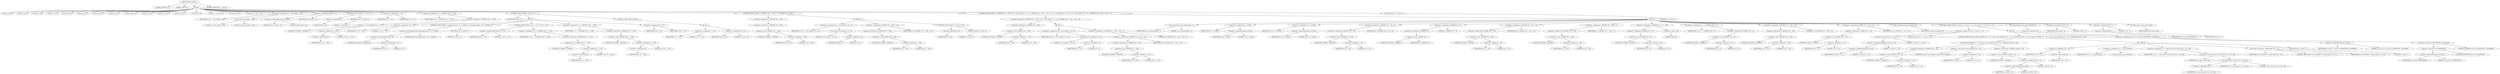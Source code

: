 digraph tftp_connect {  
"1000117" [label = "(METHOD,tftp_connect)" ]
"1000118" [label = "(PARAM,_DWORD *a1)" ]
"1000119" [label = "(PARAM,_BYTE *a2)" ]
"1000120" [label = "(BLOCK,,)" ]
"1000121" [label = "(LOCAL,v4: int)" ]
"1000122" [label = "(LOCAL,v5: int)" ]
"1000123" [label = "(LOCAL,v6: int)" ]
"1000124" [label = "(LOCAL,v7: int)" ]
"1000125" [label = "(LOCAL,v8: int)" ]
"1000126" [label = "(LOCAL,v9: int)" ]
"1000127" [label = "(LOCAL,v10: int)" ]
"1000128" [label = "(LOCAL,v11: int)" ]
"1000129" [label = "(LOCAL,result: int)" ]
"1000130" [label = "(LOCAL,v13: int)" ]
"1000131" [label = "(LOCAL,v14: int)" ]
"1000132" [label = "(LOCAL,v15: int *)" ]
"1000133" [label = "(LOCAL,v16: int)" ]
"1000134" [label = "(LOCAL,v17: const char *)" ]
"1000135" [label = "(LOCAL,v18: int)" ]
"1000136" [label = "(LOCAL,v19: char [ 128 ])" ]
"1000137" [label = "(<operator>.assignment,v4 = Curl_ccalloc(1, 336))" ]
"1000138" [label = "(IDENTIFIER,v4,v4 = Curl_ccalloc(1, 336))" ]
"1000139" [label = "(Curl_ccalloc,Curl_ccalloc(1, 336))" ]
"1000140" [label = "(LITERAL,1,Curl_ccalloc(1, 336))" ]
"1000141" [label = "(LITERAL,336,Curl_ccalloc(1, 336))" ]
"1000142" [label = "(<operator>.assignment,a1[188] = v4)" ]
"1000143" [label = "(<operator>.indirectIndexAccess,a1[188])" ]
"1000144" [label = "(IDENTIFIER,a1,a1[188] = v4)" ]
"1000145" [label = "(LITERAL,188,a1[188] = v4)" ]
"1000146" [label = "(IDENTIFIER,v4,a1[188] = v4)" ]
"1000147" [label = "(CONTROL_STRUCTURE,if ( !v4 ),if ( !v4 ))" ]
"1000148" [label = "(<operator>.logicalNot,!v4)" ]
"1000149" [label = "(IDENTIFIER,v4,!v4)" ]
"1000150" [label = "(RETURN,return 27;,return 27;)" ]
"1000151" [label = "(LITERAL,27,return 27;)" ]
"1000152" [label = "(<operator>.assignment,v5 = v4)" ]
"1000153" [label = "(IDENTIFIER,v5,v5 = v4)" ]
"1000154" [label = "(IDENTIFIER,v4,v5 = v4)" ]
"1000155" [label = "(<operator>.assignment,v6 = *(_DWORD *)(*a1 + 1576))" ]
"1000156" [label = "(IDENTIFIER,v6,v6 = *(_DWORD *)(*a1 + 1576))" ]
"1000157" [label = "(<operator>.indirection,*(_DWORD *)(*a1 + 1576))" ]
"1000158" [label = "(<operator>.cast,(_DWORD *)(*a1 + 1576))" ]
"1000159" [label = "(UNKNOWN,_DWORD *,_DWORD *)" ]
"1000160" [label = "(<operator>.addition,*a1 + 1576)" ]
"1000161" [label = "(<operator>.indirection,*a1)" ]
"1000162" [label = "(IDENTIFIER,a1,*a1 + 1576)" ]
"1000163" [label = "(LITERAL,1576,*a1 + 1576)" ]
"1000164" [label = "(CONTROL_STRUCTURE,if ( v6 ),if ( v6 ))" ]
"1000165" [label = "(IDENTIFIER,v6,if ( v6 ))" ]
"1000166" [label = "(BLOCK,,)" ]
"1000167" [label = "(<operator>.assignment,v13 = 512)" ]
"1000168" [label = "(IDENTIFIER,v13,v13 = 512)" ]
"1000169" [label = "(LITERAL,512,v13 = 512)" ]
"1000170" [label = "(CONTROL_STRUCTURE,if ( (unsigned int)(v6 - 8) >= 0xFFB1 ),if ( (unsigned int)(v6 - 8) >= 0xFFB1 ))" ]
"1000171" [label = "(<operator>.greaterEqualsThan,(unsigned int)(v6 - 8) >= 0xFFB1)" ]
"1000172" [label = "(<operator>.cast,(unsigned int)(v6 - 8))" ]
"1000173" [label = "(UNKNOWN,unsigned int,unsigned int)" ]
"1000174" [label = "(<operator>.subtraction,v6 - 8)" ]
"1000175" [label = "(IDENTIFIER,v6,v6 - 8)" ]
"1000176" [label = "(LITERAL,8,v6 - 8)" ]
"1000177" [label = "(LITERAL,0xFFB1,(unsigned int)(v6 - 8) >= 0xFFB1)" ]
"1000178" [label = "(RETURN,return 71;,return 71;)" ]
"1000179" [label = "(LITERAL,71,return 71;)" ]
"1000180" [label = "(CONTROL_STRUCTURE,if ( v6 >= 512 ),if ( v6 >= 512 ))" ]
"1000181" [label = "(<operator>.greaterEqualsThan,v6 >= 512)" ]
"1000182" [label = "(IDENTIFIER,v6,v6 >= 512)" ]
"1000183" [label = "(LITERAL,512,v6 >= 512)" ]
"1000184" [label = "(<operator>.assignment,v13 = *(_DWORD *)(*a1 + 1576))" ]
"1000185" [label = "(IDENTIFIER,v13,v13 = *(_DWORD *)(*a1 + 1576))" ]
"1000186" [label = "(<operator>.indirection,*(_DWORD *)(*a1 + 1576))" ]
"1000187" [label = "(<operator>.cast,(_DWORD *)(*a1 + 1576))" ]
"1000188" [label = "(UNKNOWN,_DWORD *,_DWORD *)" ]
"1000189" [label = "(<operator>.addition,*a1 + 1576)" ]
"1000190" [label = "(<operator>.indirection,*a1)" ]
"1000191" [label = "(IDENTIFIER,a1,*a1 + 1576)" ]
"1000192" [label = "(LITERAL,1576,*a1 + 1576)" ]
"1000193" [label = "(<operator>.assignment,v7 = *(_DWORD *)(*a1 + 1576))" ]
"1000194" [label = "(IDENTIFIER,v7,v7 = *(_DWORD *)(*a1 + 1576))" ]
"1000195" [label = "(<operator>.indirection,*(_DWORD *)(*a1 + 1576))" ]
"1000196" [label = "(<operator>.cast,(_DWORD *)(*a1 + 1576))" ]
"1000197" [label = "(UNKNOWN,_DWORD *,_DWORD *)" ]
"1000198" [label = "(<operator>.addition,*a1 + 1576)" ]
"1000199" [label = "(<operator>.indirection,*a1)" ]
"1000200" [label = "(IDENTIFIER,a1,*a1 + 1576)" ]
"1000201" [label = "(LITERAL,1576,*a1 + 1576)" ]
"1000202" [label = "(<operator>.assignment,v8 = v13)" ]
"1000203" [label = "(IDENTIFIER,v8,v8 = v13)" ]
"1000204" [label = "(IDENTIFIER,v13,v8 = v13)" ]
"1000205" [label = "(CONTROL_STRUCTURE,else,else)" ]
"1000206" [label = "(BLOCK,,)" ]
"1000207" [label = "(<operator>.assignment,v7 = 512)" ]
"1000208" [label = "(IDENTIFIER,v7,v7 = 512)" ]
"1000209" [label = "(LITERAL,512,v7 = 512)" ]
"1000210" [label = "(<operator>.assignment,v8 = 512)" ]
"1000211" [label = "(IDENTIFIER,v8,v8 = 512)" ]
"1000212" [label = "(LITERAL,512,v8 = 512)" ]
"1000213" [label = "(CONTROL_STRUCTURE,if ( !*(_DWORD *)(v5 + 328) ),if ( !*(_DWORD *)(v5 + 328) ))" ]
"1000214" [label = "(<operator>.logicalNot,!*(_DWORD *)(v5 + 328))" ]
"1000215" [label = "(<operator>.indirection,*(_DWORD *)(v5 + 328))" ]
"1000216" [label = "(<operator>.cast,(_DWORD *)(v5 + 328))" ]
"1000217" [label = "(UNKNOWN,_DWORD *,_DWORD *)" ]
"1000218" [label = "(<operator>.addition,v5 + 328)" ]
"1000219" [label = "(IDENTIFIER,v5,v5 + 328)" ]
"1000220" [label = "(LITERAL,328,v5 + 328)" ]
"1000221" [label = "(BLOCK,,)" ]
"1000222" [label = "(<operator>.assignment,v14 = Curl_ccalloc(1, v8 + 4))" ]
"1000223" [label = "(IDENTIFIER,v14,v14 = Curl_ccalloc(1, v8 + 4))" ]
"1000224" [label = "(Curl_ccalloc,Curl_ccalloc(1, v8 + 4))" ]
"1000225" [label = "(LITERAL,1,Curl_ccalloc(1, v8 + 4))" ]
"1000226" [label = "(<operator>.addition,v8 + 4)" ]
"1000227" [label = "(IDENTIFIER,v8,v8 + 4)" ]
"1000228" [label = "(LITERAL,4,v8 + 4)" ]
"1000229" [label = "(<operator>.assignment,*(_DWORD *)(v5 + 328) = v14)" ]
"1000230" [label = "(<operator>.indirection,*(_DWORD *)(v5 + 328))" ]
"1000231" [label = "(<operator>.cast,(_DWORD *)(v5 + 328))" ]
"1000232" [label = "(UNKNOWN,_DWORD *,_DWORD *)" ]
"1000233" [label = "(<operator>.addition,v5 + 328)" ]
"1000234" [label = "(IDENTIFIER,v5,v5 + 328)" ]
"1000235" [label = "(LITERAL,328,v5 + 328)" ]
"1000236" [label = "(IDENTIFIER,v14,*(_DWORD *)(v5 + 328) = v14)" ]
"1000237" [label = "(CONTROL_STRUCTURE,if ( !v14 ),if ( !v14 ))" ]
"1000238" [label = "(<operator>.logicalNot,!v14)" ]
"1000239" [label = "(IDENTIFIER,v14,!v14)" ]
"1000240" [label = "(RETURN,return 27;,return 27;)" ]
"1000241" [label = "(LITERAL,27,return 27;)" ]
"1000242" [label = "(CONTROL_STRUCTURE,if ( *(_DWORD *)(v5 + 332) || (v18 = Curl_ccalloc(1, v8 + 4), (*(_DWORD *)(v5 + 332) = v18) != 0) ),if ( *(_DWORD *)(v5 + 332) || (v18 = Curl_ccalloc(1, v8 + 4), (*(_DWORD *)(v5 + 332) = v18) != 0) ))" ]
"1000243" [label = "(<operator>.logicalOr,*(_DWORD *)(v5 + 332) || (v18 = Curl_ccalloc(1, v8 + 4), (*(_DWORD *)(v5 + 332) = v18) != 0))" ]
"1000244" [label = "(<operator>.indirection,*(_DWORD *)(v5 + 332))" ]
"1000245" [label = "(<operator>.cast,(_DWORD *)(v5 + 332))" ]
"1000246" [label = "(UNKNOWN,_DWORD *,_DWORD *)" ]
"1000247" [label = "(<operator>.addition,v5 + 332)" ]
"1000248" [label = "(IDENTIFIER,v5,v5 + 332)" ]
"1000249" [label = "(LITERAL,332,v5 + 332)" ]
"1000250" [label = "(BLOCK,,)" ]
"1000251" [label = "(<operator>.assignment,v18 = Curl_ccalloc(1, v8 + 4))" ]
"1000252" [label = "(IDENTIFIER,v18,v18 = Curl_ccalloc(1, v8 + 4))" ]
"1000253" [label = "(Curl_ccalloc,Curl_ccalloc(1, v8 + 4))" ]
"1000254" [label = "(LITERAL,1,Curl_ccalloc(1, v8 + 4))" ]
"1000255" [label = "(<operator>.addition,v8 + 4)" ]
"1000256" [label = "(IDENTIFIER,v8,v8 + 4)" ]
"1000257" [label = "(LITERAL,4,v8 + 4)" ]
"1000258" [label = "(<operator>.notEquals,(*(_DWORD *)(v5 + 332) = v18) != 0)" ]
"1000259" [label = "(<operator>.assignment,*(_DWORD *)(v5 + 332) = v18)" ]
"1000260" [label = "(<operator>.indirection,*(_DWORD *)(v5 + 332))" ]
"1000261" [label = "(<operator>.cast,(_DWORD *)(v5 + 332))" ]
"1000262" [label = "(UNKNOWN,_DWORD *,_DWORD *)" ]
"1000263" [label = "(<operator>.addition,v5 + 332)" ]
"1000264" [label = "(IDENTIFIER,v5,v5 + 332)" ]
"1000265" [label = "(LITERAL,332,v5 + 332)" ]
"1000266" [label = "(IDENTIFIER,v18,*(_DWORD *)(v5 + 332) = v18)" ]
"1000267" [label = "(LITERAL,0,(*(_DWORD *)(v5 + 332) = v18) != 0)" ]
"1000268" [label = "(BLOCK,,)" ]
"1000269" [label = "(Curl_conncontrol,Curl_conncontrol(a1, 1))" ]
"1000270" [label = "(IDENTIFIER,a1,Curl_conncontrol(a1, 1))" ]
"1000271" [label = "(LITERAL,1,Curl_conncontrol(a1, 1))" ]
"1000272" [label = "(<operator>.assignment,v9 = a1[20])" ]
"1000273" [label = "(IDENTIFIER,v9,v9 = a1[20])" ]
"1000274" [label = "(<operator>.indirectIndexAccess,a1[20])" ]
"1000275" [label = "(IDENTIFIER,a1,v9 = a1[20])" ]
"1000276" [label = "(LITERAL,20,v9 = a1[20])" ]
"1000277" [label = "(<operator>.assignment,v10 = a1[105])" ]
"1000278" [label = "(IDENTIFIER,v10,v10 = a1[105])" ]
"1000279" [label = "(<operator>.indirectIndexAccess,a1[105])" ]
"1000280" [label = "(IDENTIFIER,a1,v10 = a1[105])" ]
"1000281" [label = "(LITERAL,105,v10 = a1[105])" ]
"1000282" [label = "(<operator>.assignment,*(_DWORD *)(v5 + 16) = a1)" ]
"1000283" [label = "(<operator>.indirection,*(_DWORD *)(v5 + 16))" ]
"1000284" [label = "(<operator>.cast,(_DWORD *)(v5 + 16))" ]
"1000285" [label = "(UNKNOWN,_DWORD *,_DWORD *)" ]
"1000286" [label = "(<operator>.addition,v5 + 16)" ]
"1000287" [label = "(IDENTIFIER,v5,v5 + 16)" ]
"1000288" [label = "(LITERAL,16,v5 + 16)" ]
"1000289" [label = "(IDENTIFIER,a1,*(_DWORD *)(v5 + 16) = a1)" ]
"1000290" [label = "(<operator>.assignment,*(_DWORD *)v5 = 0)" ]
"1000291" [label = "(<operator>.indirection,*(_DWORD *)v5)" ]
"1000292" [label = "(<operator>.cast,(_DWORD *)v5)" ]
"1000293" [label = "(UNKNOWN,_DWORD *,_DWORD *)" ]
"1000294" [label = "(IDENTIFIER,v5,(_DWORD *)v5)" ]
"1000295" [label = "(LITERAL,0,*(_DWORD *)v5 = 0)" ]
"1000296" [label = "(<operator>.assignment,*(_DWORD *)(v5 + 20) = v10)" ]
"1000297" [label = "(<operator>.indirection,*(_DWORD *)(v5 + 20))" ]
"1000298" [label = "(<operator>.cast,(_DWORD *)(v5 + 20))" ]
"1000299" [label = "(UNKNOWN,_DWORD *,_DWORD *)" ]
"1000300" [label = "(<operator>.addition,v5 + 20)" ]
"1000301" [label = "(IDENTIFIER,v5,v5 + 20)" ]
"1000302" [label = "(LITERAL,20,v5 + 20)" ]
"1000303" [label = "(IDENTIFIER,v10,*(_DWORD *)(v5 + 20) = v10)" ]
"1000304" [label = "(<operator>.assignment,*(_DWORD *)(v5 + 324) = v7)" ]
"1000305" [label = "(<operator>.indirection,*(_DWORD *)(v5 + 324))" ]
"1000306" [label = "(<operator>.cast,(_DWORD *)(v5 + 324))" ]
"1000307" [label = "(UNKNOWN,_DWORD *,_DWORD *)" ]
"1000308" [label = "(<operator>.addition,v5 + 324)" ]
"1000309" [label = "(IDENTIFIER,v5,v5 + 324)" ]
"1000310" [label = "(LITERAL,324,v5 + 324)" ]
"1000311" [label = "(IDENTIFIER,v7,*(_DWORD *)(v5 + 324) = v7)" ]
"1000312" [label = "(<operator>.assignment,*(_DWORD *)(v5 + 8) = -100)" ]
"1000313" [label = "(<operator>.indirection,*(_DWORD *)(v5 + 8))" ]
"1000314" [label = "(<operator>.cast,(_DWORD *)(v5 + 8))" ]
"1000315" [label = "(UNKNOWN,_DWORD *,_DWORD *)" ]
"1000316" [label = "(<operator>.addition,v5 + 8)" ]
"1000317" [label = "(IDENTIFIER,v5,v5 + 8)" ]
"1000318" [label = "(LITERAL,8,v5 + 8)" ]
"1000319" [label = "(<operator>.minus,-100)" ]
"1000320" [label = "(LITERAL,100,-100)" ]
"1000321" [label = "(<operator>.assignment,v11 = *(_DWORD *)(v9 + 4))" ]
"1000322" [label = "(IDENTIFIER,v11,v11 = *(_DWORD *)(v9 + 4))" ]
"1000323" [label = "(<operator>.indirection,*(_DWORD *)(v9 + 4))" ]
"1000324" [label = "(<operator>.cast,(_DWORD *)(v9 + 4))" ]
"1000325" [label = "(UNKNOWN,_DWORD *,_DWORD *)" ]
"1000326" [label = "(<operator>.addition,v9 + 4)" ]
"1000327" [label = "(IDENTIFIER,v9,v9 + 4)" ]
"1000328" [label = "(LITERAL,4,v9 + 4)" ]
"1000329" [label = "(<operator>.assignment,*(_DWORD *)(v5 + 320) = 512)" ]
"1000330" [label = "(<operator>.indirection,*(_DWORD *)(v5 + 320))" ]
"1000331" [label = "(<operator>.cast,(_DWORD *)(v5 + 320))" ]
"1000332" [label = "(UNKNOWN,_DWORD *,_DWORD *)" ]
"1000333" [label = "(<operator>.addition,v5 + 320)" ]
"1000334" [label = "(IDENTIFIER,v5,v5 + 320)" ]
"1000335" [label = "(LITERAL,320,v5 + 320)" ]
"1000336" [label = "(LITERAL,512,*(_DWORD *)(v5 + 320) = 512)" ]
"1000337" [label = "(<operator>.assignment,*(_WORD *)(v5 + 52) = v11)" ]
"1000338" [label = "(<operator>.indirection,*(_WORD *)(v5 + 52))" ]
"1000339" [label = "(<operator>.cast,(_WORD *)(v5 + 52))" ]
"1000340" [label = "(UNKNOWN,_WORD *,_WORD *)" ]
"1000341" [label = "(<operator>.addition,v5 + 52)" ]
"1000342" [label = "(IDENTIFIER,v5,v5 + 52)" ]
"1000343" [label = "(LITERAL,52,v5 + 52)" ]
"1000344" [label = "(IDENTIFIER,v11,*(_WORD *)(v5 + 52) = v11)" ]
"1000345" [label = "(tftp_set_timeouts,tftp_set_timeouts(v5))" ]
"1000346" [label = "(IDENTIFIER,v5,tftp_set_timeouts(v5))" ]
"1000347" [label = "(CONTROL_STRUCTURE,if ( ((a1[147] >> 25) & 1) == 0 ),if ( ((a1[147] >> 25) & 1) == 0 ))" ]
"1000348" [label = "(<operator>.equals,((a1[147] >> 25) & 1) == 0)" ]
"1000349" [label = "(<operator>.and,(a1[147] >> 25) & 1)" ]
"1000350" [label = "(<operator>.arithmeticShiftRight,a1[147] >> 25)" ]
"1000351" [label = "(<operator>.indirectIndexAccess,a1[147])" ]
"1000352" [label = "(IDENTIFIER,a1,a1[147] >> 25)" ]
"1000353" [label = "(LITERAL,147,a1[147] >> 25)" ]
"1000354" [label = "(LITERAL,25,a1[147] >> 25)" ]
"1000355" [label = "(LITERAL,1,(a1[147] >> 25) & 1)" ]
"1000356" [label = "(LITERAL,0,((a1[147] >> 25) & 1) == 0)" ]
"1000357" [label = "(BLOCK,,)" ]
"1000358" [label = "(CONTROL_STRUCTURE,if ( bind(*(_DWORD *)(v5 + 20), (const struct sockaddr *)(v5 + 52), *(_DWORD *)(a1[20] + 16)) ),if ( bind(*(_DWORD *)(v5 + 20), (const struct sockaddr *)(v5 + 52), *(_DWORD *)(a1[20] + 16)) ))" ]
"1000359" [label = "(bind,bind(*(_DWORD *)(v5 + 20), (const struct sockaddr *)(v5 + 52), *(_DWORD *)(a1[20] + 16)))" ]
"1000360" [label = "(<operator>.indirection,*(_DWORD *)(v5 + 20))" ]
"1000361" [label = "(<operator>.cast,(_DWORD *)(v5 + 20))" ]
"1000362" [label = "(UNKNOWN,_DWORD *,_DWORD *)" ]
"1000363" [label = "(<operator>.addition,v5 + 20)" ]
"1000364" [label = "(IDENTIFIER,v5,v5 + 20)" ]
"1000365" [label = "(LITERAL,20,v5 + 20)" ]
"1000366" [label = "(<operator>.cast,(const struct sockaddr *)(v5 + 52))" ]
"1000367" [label = "(UNKNOWN,const struct sockaddr *,const struct sockaddr *)" ]
"1000368" [label = "(<operator>.addition,v5 + 52)" ]
"1000369" [label = "(IDENTIFIER,v5,v5 + 52)" ]
"1000370" [label = "(LITERAL,52,v5 + 52)" ]
"1000371" [label = "(<operator>.indirection,*(_DWORD *)(a1[20] + 16))" ]
"1000372" [label = "(<operator>.cast,(_DWORD *)(a1[20] + 16))" ]
"1000373" [label = "(UNKNOWN,_DWORD *,_DWORD *)" ]
"1000374" [label = "(<operator>.addition,a1[20] + 16)" ]
"1000375" [label = "(<operator>.indirectIndexAccess,a1[20])" ]
"1000376" [label = "(IDENTIFIER,a1,a1[20] + 16)" ]
"1000377" [label = "(LITERAL,20,a1[20] + 16)" ]
"1000378" [label = "(LITERAL,16,a1[20] + 16)" ]
"1000379" [label = "(BLOCK,,)" ]
"1000380" [label = "(<operator>.assignment,v16 = *a1)" ]
"1000381" [label = "(IDENTIFIER,v16,v16 = *a1)" ]
"1000382" [label = "(<operator>.indirection,*a1)" ]
"1000383" [label = "(IDENTIFIER,a1,v16 = *a1)" ]
"1000384" [label = "(<operator>.assignment,v15 = _errno_location())" ]
"1000385" [label = "(IDENTIFIER,v15,v15 = _errno_location())" ]
"1000386" [label = "(_errno_location,_errno_location())" ]
"1000387" [label = "(<operator>.assignment,v17 = (const char *)Curl_strerror(*v15, v19, 128))" ]
"1000388" [label = "(IDENTIFIER,v17,v17 = (const char *)Curl_strerror(*v15, v19, 128))" ]
"1000389" [label = "(<operator>.cast,(const char *)Curl_strerror(*v15, v19, 128))" ]
"1000390" [label = "(UNKNOWN,const char *,const char *)" ]
"1000391" [label = "(Curl_strerror,Curl_strerror(*v15, v19, 128))" ]
"1000392" [label = "(<operator>.indirection,*v15)" ]
"1000393" [label = "(IDENTIFIER,v15,Curl_strerror(*v15, v19, 128))" ]
"1000394" [label = "(IDENTIFIER,v19,Curl_strerror(*v15, v19, 128))" ]
"1000395" [label = "(LITERAL,128,Curl_strerror(*v15, v19, 128))" ]
"1000396" [label = "(Curl_failf,Curl_failf(v16, \"bind() failed; %s\", v17))" ]
"1000397" [label = "(IDENTIFIER,v16,Curl_failf(v16, \"bind() failed; %s\", v17))" ]
"1000398" [label = "(LITERAL,\"bind() failed; %s\",Curl_failf(v16, \"bind() failed; %s\", v17))" ]
"1000399" [label = "(IDENTIFIER,v17,Curl_failf(v16, \"bind() failed; %s\", v17))" ]
"1000400" [label = "(RETURN,return 7;,return 7;)" ]
"1000401" [label = "(LITERAL,7,return 7;)" ]
"1000402" [label = "(<operator>.assignment,a1[147] = a1[147] & 0xFDFFFFFF | 0x2000000)" ]
"1000403" [label = "(<operator>.indirectIndexAccess,a1[147])" ]
"1000404" [label = "(IDENTIFIER,a1,a1[147] = a1[147] & 0xFDFFFFFF | 0x2000000)" ]
"1000405" [label = "(LITERAL,147,a1[147] = a1[147] & 0xFDFFFFFF | 0x2000000)" ]
"1000406" [label = "(<operator>.or,a1[147] & 0xFDFFFFFF | 0x2000000)" ]
"1000407" [label = "(<operator>.and,a1[147] & 0xFDFFFFFF)" ]
"1000408" [label = "(<operator>.indirectIndexAccess,a1[147])" ]
"1000409" [label = "(IDENTIFIER,a1,a1[147] & 0xFDFFFFFF)" ]
"1000410" [label = "(LITERAL,147,a1[147] & 0xFDFFFFFF)" ]
"1000411" [label = "(LITERAL,0xFDFFFFFF,a1[147] & 0xFDFFFFFF)" ]
"1000412" [label = "(LITERAL,0x2000000,a1[147] & 0xFDFFFFFF | 0x2000000)" ]
"1000413" [label = "(Curl_pgrsStartNow,Curl_pgrsStartNow(*a1))" ]
"1000414" [label = "(<operator>.indirection,*a1)" ]
"1000415" [label = "(IDENTIFIER,a1,Curl_pgrsStartNow(*a1))" ]
"1000416" [label = "(<operator>.assignment,result = 0)" ]
"1000417" [label = "(IDENTIFIER,result,result = 0)" ]
"1000418" [label = "(LITERAL,0,result = 0)" ]
"1000419" [label = "(<operator>.assignment,*a2 = 1)" ]
"1000420" [label = "(<operator>.indirection,*a2)" ]
"1000421" [label = "(IDENTIFIER,a2,*a2 = 1)" ]
"1000422" [label = "(LITERAL,1,*a2 = 1)" ]
"1000423" [label = "(RETURN,return result;,return result;)" ]
"1000424" [label = "(IDENTIFIER,result,return result;)" ]
"1000425" [label = "(RETURN,return 27;,return 27;)" ]
"1000426" [label = "(LITERAL,27,return 27;)" ]
"1000427" [label = "(METHOD_RETURN,int __fastcall)" ]
  "1000117" -> "1000118" 
  "1000117" -> "1000119" 
  "1000117" -> "1000120" 
  "1000117" -> "1000427" 
  "1000120" -> "1000121" 
  "1000120" -> "1000122" 
  "1000120" -> "1000123" 
  "1000120" -> "1000124" 
  "1000120" -> "1000125" 
  "1000120" -> "1000126" 
  "1000120" -> "1000127" 
  "1000120" -> "1000128" 
  "1000120" -> "1000129" 
  "1000120" -> "1000130" 
  "1000120" -> "1000131" 
  "1000120" -> "1000132" 
  "1000120" -> "1000133" 
  "1000120" -> "1000134" 
  "1000120" -> "1000135" 
  "1000120" -> "1000136" 
  "1000120" -> "1000137" 
  "1000120" -> "1000142" 
  "1000120" -> "1000147" 
  "1000120" -> "1000152" 
  "1000120" -> "1000155" 
  "1000120" -> "1000164" 
  "1000120" -> "1000213" 
  "1000120" -> "1000242" 
  "1000120" -> "1000425" 
  "1000137" -> "1000138" 
  "1000137" -> "1000139" 
  "1000139" -> "1000140" 
  "1000139" -> "1000141" 
  "1000142" -> "1000143" 
  "1000142" -> "1000146" 
  "1000143" -> "1000144" 
  "1000143" -> "1000145" 
  "1000147" -> "1000148" 
  "1000147" -> "1000150" 
  "1000148" -> "1000149" 
  "1000150" -> "1000151" 
  "1000152" -> "1000153" 
  "1000152" -> "1000154" 
  "1000155" -> "1000156" 
  "1000155" -> "1000157" 
  "1000157" -> "1000158" 
  "1000158" -> "1000159" 
  "1000158" -> "1000160" 
  "1000160" -> "1000161" 
  "1000160" -> "1000163" 
  "1000161" -> "1000162" 
  "1000164" -> "1000165" 
  "1000164" -> "1000166" 
  "1000164" -> "1000205" 
  "1000166" -> "1000167" 
  "1000166" -> "1000170" 
  "1000166" -> "1000180" 
  "1000166" -> "1000193" 
  "1000166" -> "1000202" 
  "1000167" -> "1000168" 
  "1000167" -> "1000169" 
  "1000170" -> "1000171" 
  "1000170" -> "1000178" 
  "1000171" -> "1000172" 
  "1000171" -> "1000177" 
  "1000172" -> "1000173" 
  "1000172" -> "1000174" 
  "1000174" -> "1000175" 
  "1000174" -> "1000176" 
  "1000178" -> "1000179" 
  "1000180" -> "1000181" 
  "1000180" -> "1000184" 
  "1000181" -> "1000182" 
  "1000181" -> "1000183" 
  "1000184" -> "1000185" 
  "1000184" -> "1000186" 
  "1000186" -> "1000187" 
  "1000187" -> "1000188" 
  "1000187" -> "1000189" 
  "1000189" -> "1000190" 
  "1000189" -> "1000192" 
  "1000190" -> "1000191" 
  "1000193" -> "1000194" 
  "1000193" -> "1000195" 
  "1000195" -> "1000196" 
  "1000196" -> "1000197" 
  "1000196" -> "1000198" 
  "1000198" -> "1000199" 
  "1000198" -> "1000201" 
  "1000199" -> "1000200" 
  "1000202" -> "1000203" 
  "1000202" -> "1000204" 
  "1000205" -> "1000206" 
  "1000206" -> "1000207" 
  "1000206" -> "1000210" 
  "1000207" -> "1000208" 
  "1000207" -> "1000209" 
  "1000210" -> "1000211" 
  "1000210" -> "1000212" 
  "1000213" -> "1000214" 
  "1000213" -> "1000221" 
  "1000214" -> "1000215" 
  "1000215" -> "1000216" 
  "1000216" -> "1000217" 
  "1000216" -> "1000218" 
  "1000218" -> "1000219" 
  "1000218" -> "1000220" 
  "1000221" -> "1000222" 
  "1000221" -> "1000229" 
  "1000221" -> "1000237" 
  "1000222" -> "1000223" 
  "1000222" -> "1000224" 
  "1000224" -> "1000225" 
  "1000224" -> "1000226" 
  "1000226" -> "1000227" 
  "1000226" -> "1000228" 
  "1000229" -> "1000230" 
  "1000229" -> "1000236" 
  "1000230" -> "1000231" 
  "1000231" -> "1000232" 
  "1000231" -> "1000233" 
  "1000233" -> "1000234" 
  "1000233" -> "1000235" 
  "1000237" -> "1000238" 
  "1000237" -> "1000240" 
  "1000238" -> "1000239" 
  "1000240" -> "1000241" 
  "1000242" -> "1000243" 
  "1000242" -> "1000268" 
  "1000243" -> "1000244" 
  "1000243" -> "1000250" 
  "1000244" -> "1000245" 
  "1000245" -> "1000246" 
  "1000245" -> "1000247" 
  "1000247" -> "1000248" 
  "1000247" -> "1000249" 
  "1000250" -> "1000251" 
  "1000250" -> "1000258" 
  "1000251" -> "1000252" 
  "1000251" -> "1000253" 
  "1000253" -> "1000254" 
  "1000253" -> "1000255" 
  "1000255" -> "1000256" 
  "1000255" -> "1000257" 
  "1000258" -> "1000259" 
  "1000258" -> "1000267" 
  "1000259" -> "1000260" 
  "1000259" -> "1000266" 
  "1000260" -> "1000261" 
  "1000261" -> "1000262" 
  "1000261" -> "1000263" 
  "1000263" -> "1000264" 
  "1000263" -> "1000265" 
  "1000268" -> "1000269" 
  "1000268" -> "1000272" 
  "1000268" -> "1000277" 
  "1000268" -> "1000282" 
  "1000268" -> "1000290" 
  "1000268" -> "1000296" 
  "1000268" -> "1000304" 
  "1000268" -> "1000312" 
  "1000268" -> "1000321" 
  "1000268" -> "1000329" 
  "1000268" -> "1000337" 
  "1000268" -> "1000345" 
  "1000268" -> "1000347" 
  "1000268" -> "1000413" 
  "1000268" -> "1000416" 
  "1000268" -> "1000419" 
  "1000268" -> "1000423" 
  "1000269" -> "1000270" 
  "1000269" -> "1000271" 
  "1000272" -> "1000273" 
  "1000272" -> "1000274" 
  "1000274" -> "1000275" 
  "1000274" -> "1000276" 
  "1000277" -> "1000278" 
  "1000277" -> "1000279" 
  "1000279" -> "1000280" 
  "1000279" -> "1000281" 
  "1000282" -> "1000283" 
  "1000282" -> "1000289" 
  "1000283" -> "1000284" 
  "1000284" -> "1000285" 
  "1000284" -> "1000286" 
  "1000286" -> "1000287" 
  "1000286" -> "1000288" 
  "1000290" -> "1000291" 
  "1000290" -> "1000295" 
  "1000291" -> "1000292" 
  "1000292" -> "1000293" 
  "1000292" -> "1000294" 
  "1000296" -> "1000297" 
  "1000296" -> "1000303" 
  "1000297" -> "1000298" 
  "1000298" -> "1000299" 
  "1000298" -> "1000300" 
  "1000300" -> "1000301" 
  "1000300" -> "1000302" 
  "1000304" -> "1000305" 
  "1000304" -> "1000311" 
  "1000305" -> "1000306" 
  "1000306" -> "1000307" 
  "1000306" -> "1000308" 
  "1000308" -> "1000309" 
  "1000308" -> "1000310" 
  "1000312" -> "1000313" 
  "1000312" -> "1000319" 
  "1000313" -> "1000314" 
  "1000314" -> "1000315" 
  "1000314" -> "1000316" 
  "1000316" -> "1000317" 
  "1000316" -> "1000318" 
  "1000319" -> "1000320" 
  "1000321" -> "1000322" 
  "1000321" -> "1000323" 
  "1000323" -> "1000324" 
  "1000324" -> "1000325" 
  "1000324" -> "1000326" 
  "1000326" -> "1000327" 
  "1000326" -> "1000328" 
  "1000329" -> "1000330" 
  "1000329" -> "1000336" 
  "1000330" -> "1000331" 
  "1000331" -> "1000332" 
  "1000331" -> "1000333" 
  "1000333" -> "1000334" 
  "1000333" -> "1000335" 
  "1000337" -> "1000338" 
  "1000337" -> "1000344" 
  "1000338" -> "1000339" 
  "1000339" -> "1000340" 
  "1000339" -> "1000341" 
  "1000341" -> "1000342" 
  "1000341" -> "1000343" 
  "1000345" -> "1000346" 
  "1000347" -> "1000348" 
  "1000347" -> "1000357" 
  "1000348" -> "1000349" 
  "1000348" -> "1000356" 
  "1000349" -> "1000350" 
  "1000349" -> "1000355" 
  "1000350" -> "1000351" 
  "1000350" -> "1000354" 
  "1000351" -> "1000352" 
  "1000351" -> "1000353" 
  "1000357" -> "1000358" 
  "1000357" -> "1000402" 
  "1000358" -> "1000359" 
  "1000358" -> "1000379" 
  "1000359" -> "1000360" 
  "1000359" -> "1000366" 
  "1000359" -> "1000371" 
  "1000360" -> "1000361" 
  "1000361" -> "1000362" 
  "1000361" -> "1000363" 
  "1000363" -> "1000364" 
  "1000363" -> "1000365" 
  "1000366" -> "1000367" 
  "1000366" -> "1000368" 
  "1000368" -> "1000369" 
  "1000368" -> "1000370" 
  "1000371" -> "1000372" 
  "1000372" -> "1000373" 
  "1000372" -> "1000374" 
  "1000374" -> "1000375" 
  "1000374" -> "1000378" 
  "1000375" -> "1000376" 
  "1000375" -> "1000377" 
  "1000379" -> "1000380" 
  "1000379" -> "1000384" 
  "1000379" -> "1000387" 
  "1000379" -> "1000396" 
  "1000379" -> "1000400" 
  "1000380" -> "1000381" 
  "1000380" -> "1000382" 
  "1000382" -> "1000383" 
  "1000384" -> "1000385" 
  "1000384" -> "1000386" 
  "1000387" -> "1000388" 
  "1000387" -> "1000389" 
  "1000389" -> "1000390" 
  "1000389" -> "1000391" 
  "1000391" -> "1000392" 
  "1000391" -> "1000394" 
  "1000391" -> "1000395" 
  "1000392" -> "1000393" 
  "1000396" -> "1000397" 
  "1000396" -> "1000398" 
  "1000396" -> "1000399" 
  "1000400" -> "1000401" 
  "1000402" -> "1000403" 
  "1000402" -> "1000406" 
  "1000403" -> "1000404" 
  "1000403" -> "1000405" 
  "1000406" -> "1000407" 
  "1000406" -> "1000412" 
  "1000407" -> "1000408" 
  "1000407" -> "1000411" 
  "1000408" -> "1000409" 
  "1000408" -> "1000410" 
  "1000413" -> "1000414" 
  "1000414" -> "1000415" 
  "1000416" -> "1000417" 
  "1000416" -> "1000418" 
  "1000419" -> "1000420" 
  "1000419" -> "1000422" 
  "1000420" -> "1000421" 
  "1000423" -> "1000424" 
  "1000425" -> "1000426" 
}
